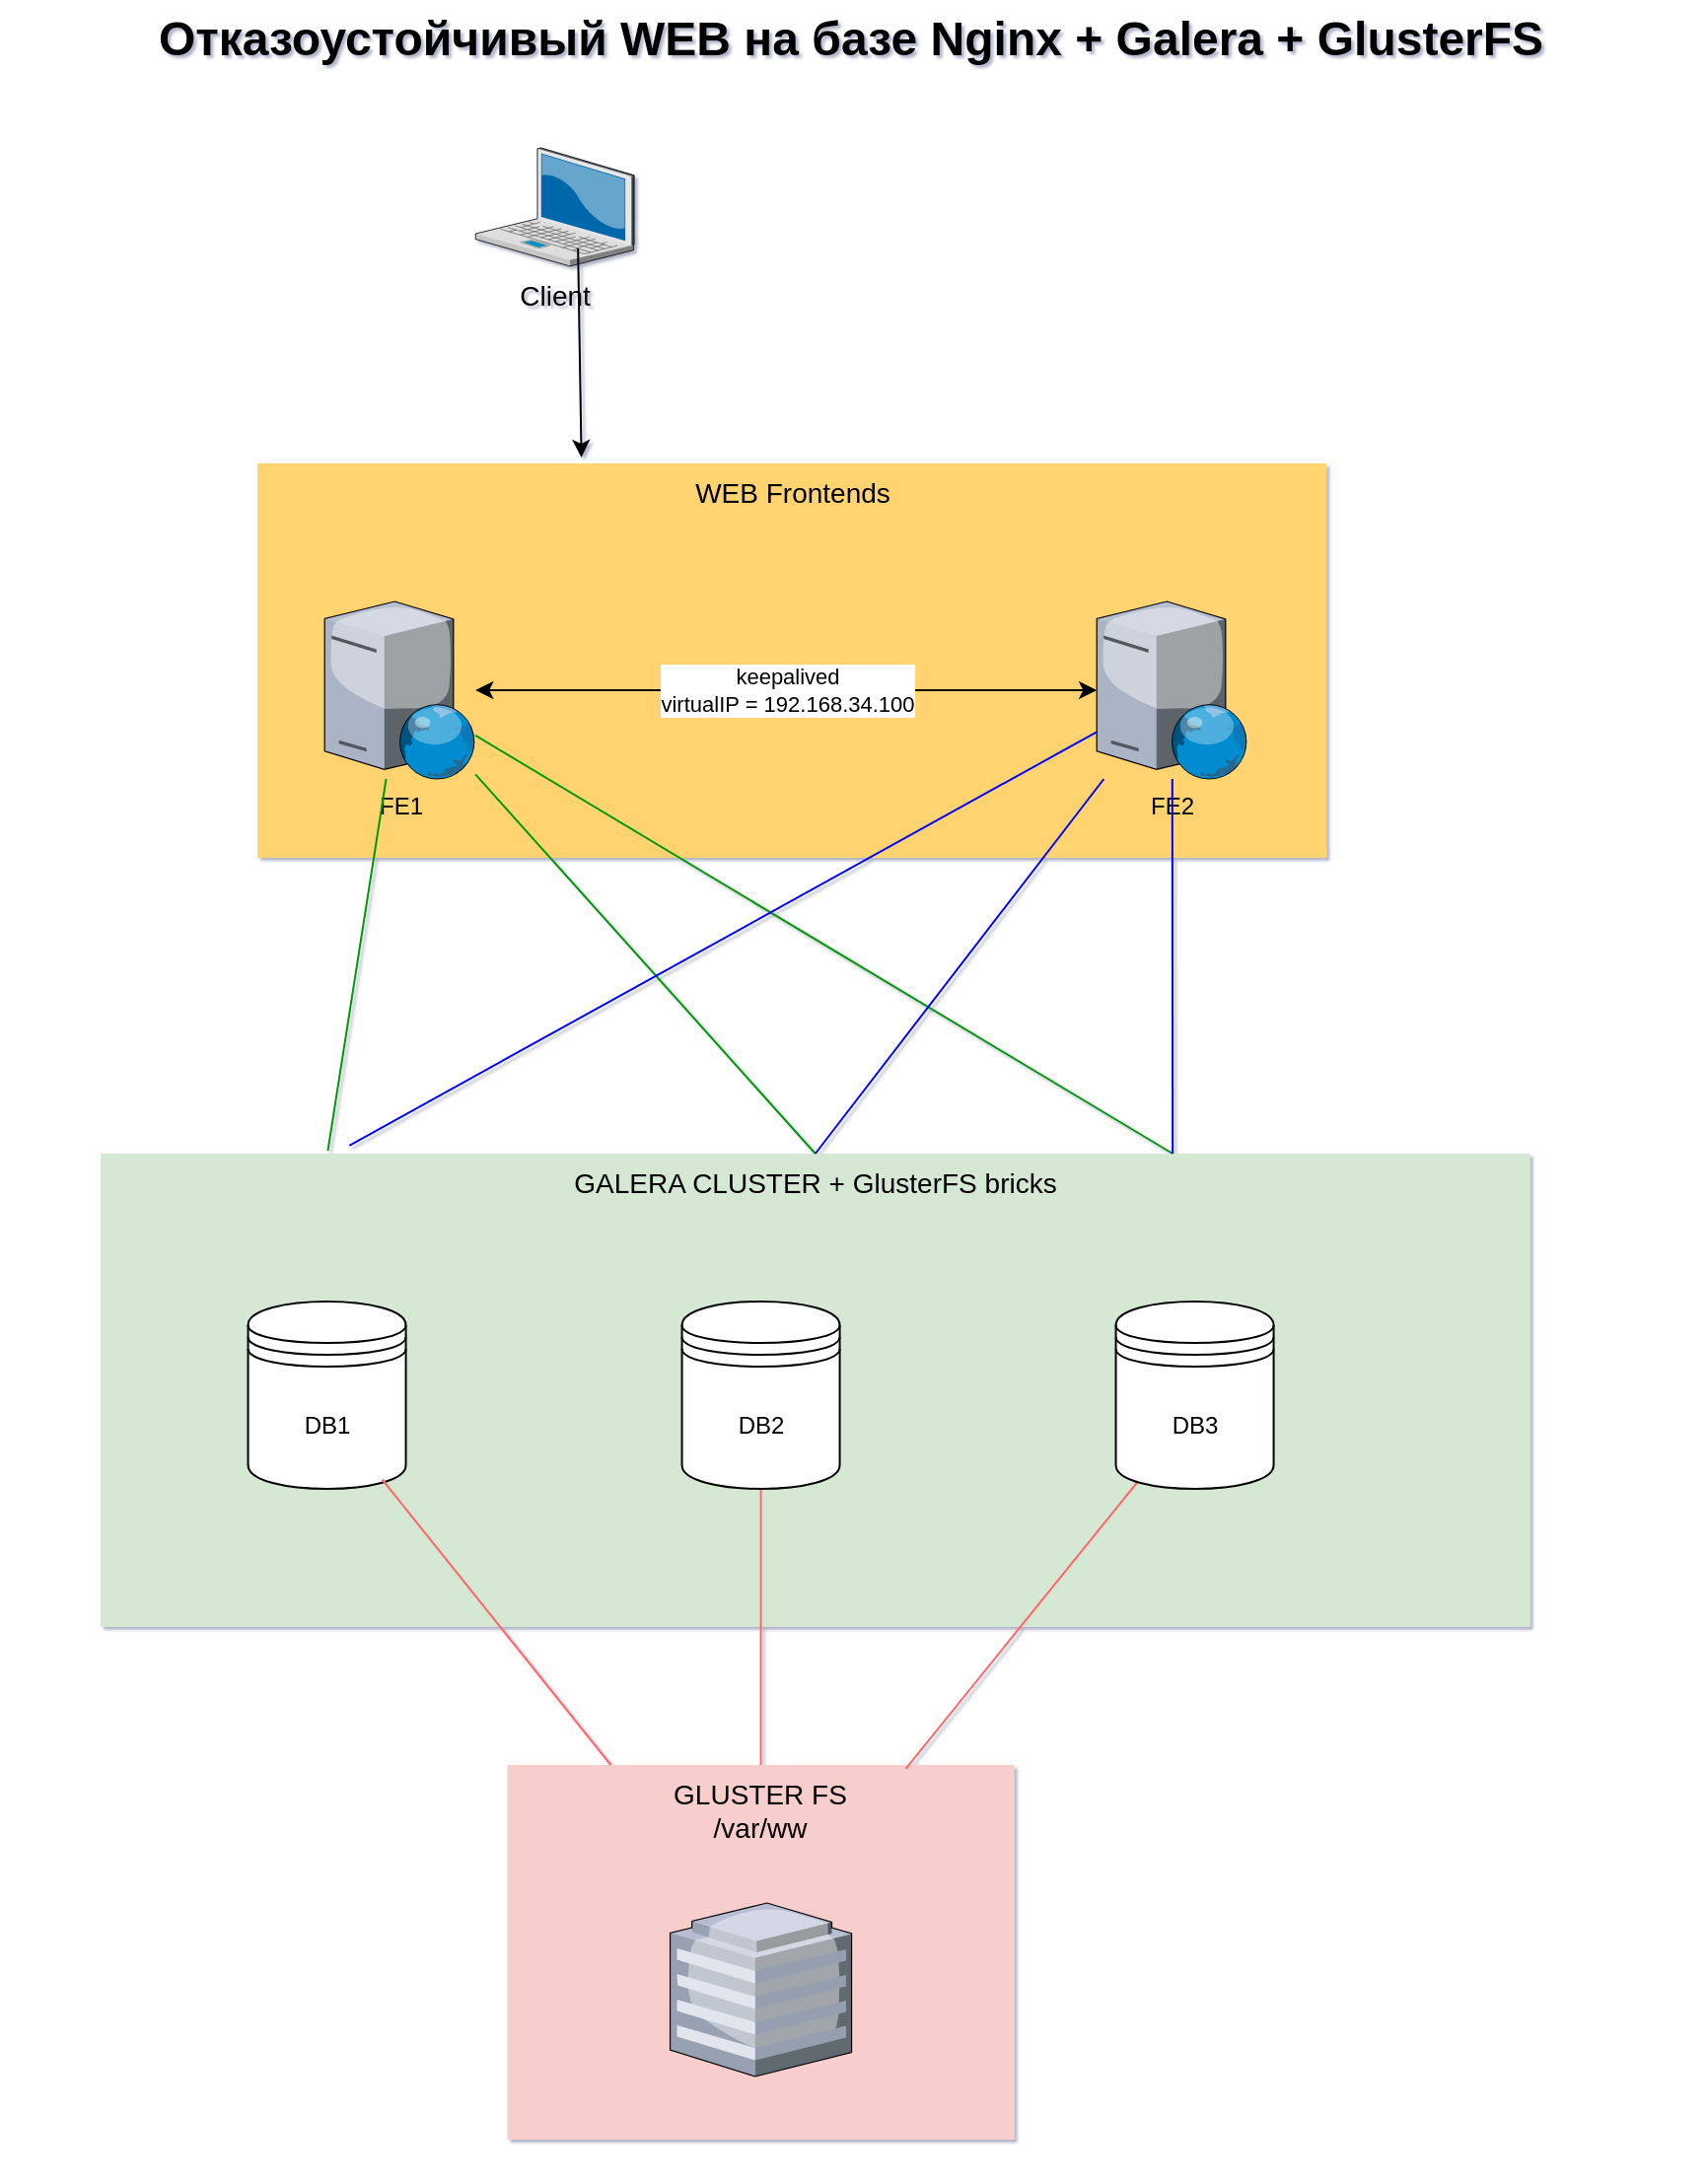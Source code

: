 <mxfile version="12.6.5" type="device"><diagram name="Page-1" id="e3a06f82-3646-2815-327d-82caf3d4e204"><mxGraphModel dx="1552" dy="964" grid="1" gridSize="10" guides="1" tooltips="1" connect="1" arrows="1" fold="1" page="1" pageScale="1.5" pageWidth="1169" pageHeight="826" background="none" math="0" shadow="1"><root><mxCell id="0" style=";html=1;"/><mxCell id="1" style=";html=1;" parent="0"/><mxCell id="6a7d8f32e03d9370-60" value="GALERA CLUSTER + GlusterFS bricks" style="whiteSpace=wrap;html=1;fillColor=#d5e8d4;fontSize=14;strokeColor=none;verticalAlign=top;" parent="1" vertex="1"><mxGeometry x="550" y="615" width="724.78" height="240" as="geometry"/></mxCell><mxCell id="6a7d8f32e03d9370-57" value="WEB Frontends" style="whiteSpace=wrap;html=1;fillColor=#FFD470;gradientColor=none;fontSize=14;strokeColor=none;verticalAlign=top;" parent="1" vertex="1"><mxGeometry x="629.57" y="265" width="542.03" height="200" as="geometry"/></mxCell><mxCell id="6a7d8f32e03d9370-2" value="Client" style="verticalLabelPosition=bottom;aspect=fixed;html=1;verticalAlign=top;strokeColor=none;shape=mxgraph.citrix.laptop_2;fillColor=#66B2FF;gradientColor=#0066CC;fontSize=14;" parent="1" vertex="1"><mxGeometry x="740.1" y="105" width="80.46" height="60" as="geometry"/></mxCell><mxCell id="6a7d8f32e03d9370-62" value="&lt;div&gt;Отказоустойчивый WEB на базе Nginx + Galera + GlusterFS&lt;/div&gt;" style="text;strokeColor=none;fillColor=none;html=1;fontSize=24;fontStyle=1;verticalAlign=middle;align=center;" parent="1" vertex="1"><mxGeometry x="499" y="30" width="861" height="40" as="geometry"/></mxCell><mxCell id="0ETFyHfgrXxKbpER4e4j-2" value="DB1" style="shape=datastore;whiteSpace=wrap;html=1;" vertex="1" parent="1"><mxGeometry x="624.78" y="690" width="80" height="95" as="geometry"/></mxCell><mxCell id="0ETFyHfgrXxKbpER4e4j-6" value="FE2" style="verticalLabelPosition=bottom;aspect=fixed;html=1;verticalAlign=top;strokeColor=none;align=center;outlineConnect=0;shape=mxgraph.citrix.web_server;" vertex="1" parent="1"><mxGeometry x="1055.1" y="335" width="76.5" height="90" as="geometry"/></mxCell><mxCell id="0ETFyHfgrXxKbpER4e4j-7" value="FE1" style="verticalLabelPosition=bottom;aspect=fixed;html=1;verticalAlign=top;strokeColor=none;align=center;outlineConnect=0;shape=mxgraph.citrix.web_server;" vertex="1" parent="1"><mxGeometry x="663.6" y="335" width="76.5" height="90" as="geometry"/></mxCell><mxCell id="0ETFyHfgrXxKbpER4e4j-8" value="&lt;div&gt;keepalived&lt;/div&gt;&lt;div&gt;virtualIP = 192.168.34.100&lt;br&gt;&lt;/div&gt;" style="endArrow=classic;startArrow=classic;html=1;" edge="1" parent="1" source="0ETFyHfgrXxKbpER4e4j-6" target="0ETFyHfgrXxKbpER4e4j-7"><mxGeometry width="50" height="50" relative="1" as="geometry"><mxPoint x="553.6" y="615" as="sourcePoint"/><mxPoint x="603.6" y="565" as="targetPoint"/></mxGeometry></mxCell><mxCell id="0ETFyHfgrXxKbpER4e4j-12" value="" style="group" vertex="1" connectable="0" parent="1"><mxGeometry x="756.28" y="925" width="257" height="208" as="geometry"/></mxCell><mxCell id="6a7d8f32e03d9370-61" value="&lt;div&gt;GLUSTER FS&lt;/div&gt;&lt;div&gt;/var/ww&lt;br&gt;&lt;/div&gt;" style="whiteSpace=wrap;html=1;fillColor=#f8cecc;fontSize=14;strokeColor=none;verticalAlign=top;" parent="0ETFyHfgrXxKbpER4e4j-12" vertex="1"><mxGeometry width="257" height="190" as="geometry"/></mxCell><mxCell id="6a7d8f32e03d9370-24" value="" style="verticalLabelPosition=bottom;aspect=fixed;html=1;verticalAlign=top;strokeColor=none;shape=mxgraph.citrix.hq_enterprise;fillColor=#66B2FF;gradientColor=#0066CC;fontSize=14;" parent="0ETFyHfgrXxKbpER4e4j-12" vertex="1"><mxGeometry x="82.5" y="70" width="92" height="88" as="geometry"/></mxCell><mxCell id="0ETFyHfgrXxKbpER4e4j-15" value="" style="endArrow=none;html=1;entryX=0.85;entryY=0.95;entryDx=0;entryDy=0;entryPerimeter=0;fillColor=#FF6666;strokeColor=#FF6666;" edge="1" parent="1" source="6a7d8f32e03d9370-61" target="0ETFyHfgrXxKbpER4e4j-2"><mxGeometry width="50" height="50" relative="1" as="geometry"><mxPoint x="374.78" y="915" as="sourcePoint"/><mxPoint x="670.791" y="767.98" as="targetPoint"/></mxGeometry></mxCell><mxCell id="0ETFyHfgrXxKbpER4e4j-17" value="" style="endArrow=none;html=1;entryX=0.5;entryY=1;entryDx=0;entryDy=0;exitX=0.5;exitY=0;exitDx=0;exitDy=0;strokeColor=#FF6666;" edge="1" parent="1" source="6a7d8f32e03d9370-61" target="0ETFyHfgrXxKbpER4e4j-23"><mxGeometry width="50" height="50" relative="1" as="geometry"><mxPoint x="494.78" y="855" as="sourcePoint"/><mxPoint x="893.753" y="764.97" as="targetPoint"/></mxGeometry></mxCell><mxCell id="0ETFyHfgrXxKbpER4e4j-18" value="" style="endArrow=none;html=1;entryX=0.15;entryY=0.95;entryDx=0;entryDy=0;entryPerimeter=0;exitX=0.786;exitY=0.01;exitDx=0;exitDy=0;exitPerimeter=0;strokeColor=#FF6666;" edge="1" parent="1" source="6a7d8f32e03d9370-61" target="0ETFyHfgrXxKbpER4e4j-24"><mxGeometry width="50" height="50" relative="1" as="geometry"><mxPoint x="1034.78" y="995" as="sourcePoint"/><mxPoint x="1121.764" y="764.97" as="targetPoint"/></mxGeometry></mxCell><mxCell id="0ETFyHfgrXxKbpER4e4j-23" value="DB2" style="shape=datastore;whiteSpace=wrap;html=1;" vertex="1" parent="1"><mxGeometry x="844.78" y="690" width="80" height="95" as="geometry"/></mxCell><mxCell id="0ETFyHfgrXxKbpER4e4j-24" value="DB3" style="shape=datastore;whiteSpace=wrap;html=1;" vertex="1" parent="1"><mxGeometry x="1064.78" y="690" width="80" height="95" as="geometry"/></mxCell><mxCell id="0ETFyHfgrXxKbpER4e4j-28" value="" style="endArrow=none;html=1;exitX=0.159;exitY=-0.006;exitDx=0;exitDy=0;exitPerimeter=0;strokeColor=#009900;" edge="1" parent="1" source="6a7d8f32e03d9370-60" target="0ETFyHfgrXxKbpER4e4j-7"><mxGeometry width="50" height="50" relative="1" as="geometry"><mxPoint x="394.78" y="535" as="sourcePoint"/><mxPoint x="444.78" y="485" as="targetPoint"/></mxGeometry></mxCell><mxCell id="0ETFyHfgrXxKbpER4e4j-29" value="" style="endArrow=none;html=1;exitX=0.5;exitY=0;exitDx=0;exitDy=0;strokeColor=#009900;" edge="1" parent="1" source="6a7d8f32e03d9370-60" target="0ETFyHfgrXxKbpER4e4j-7"><mxGeometry width="50" height="50" relative="1" as="geometry"><mxPoint x="854.78" y="605" as="sourcePoint"/><mxPoint x="794.78" y="505" as="targetPoint"/></mxGeometry></mxCell><mxCell id="0ETFyHfgrXxKbpER4e4j-30" value="" style="endArrow=none;html=1;exitX=0.75;exitY=0;exitDx=0;exitDy=0;strokeColor=#009900;" edge="1" parent="1" source="6a7d8f32e03d9370-60" target="0ETFyHfgrXxKbpER4e4j-7"><mxGeometry width="50" height="50" relative="1" as="geometry"><mxPoint x="414.78" y="1205" as="sourcePoint"/><mxPoint x="464.78" y="1155" as="targetPoint"/></mxGeometry></mxCell><mxCell id="0ETFyHfgrXxKbpER4e4j-32" value="" style="endArrow=none;html=1;strokeColor=#0000FF;fillColor=#FF6666;exitX=0.174;exitY=-0.017;exitDx=0;exitDy=0;exitPerimeter=0;" edge="1" parent="1" source="6a7d8f32e03d9370-60" target="0ETFyHfgrXxKbpER4e4j-6"><mxGeometry width="50" height="50" relative="1" as="geometry"><mxPoint x="414.78" y="1205" as="sourcePoint"/><mxPoint x="464.78" y="1155" as="targetPoint"/></mxGeometry></mxCell><mxCell id="0ETFyHfgrXxKbpER4e4j-33" value="" style="endArrow=none;html=1;strokeColor=#0000FF;fillColor=#FF6666;exitX=0.5;exitY=0;exitDx=0;exitDy=0;" edge="1" parent="1" source="6a7d8f32e03d9370-60" target="0ETFyHfgrXxKbpER4e4j-6"><mxGeometry width="50" height="50" relative="1" as="geometry"><mxPoint x="414.78" y="1205" as="sourcePoint"/><mxPoint x="464.78" y="1155" as="targetPoint"/></mxGeometry></mxCell><mxCell id="0ETFyHfgrXxKbpER4e4j-34" value="" style="endArrow=none;html=1;strokeColor=#0000FF;fillColor=#FF6666;exitX=0.75;exitY=0;exitDx=0;exitDy=0;" edge="1" parent="1" source="6a7d8f32e03d9370-60" target="0ETFyHfgrXxKbpER4e4j-6"><mxGeometry width="50" height="50" relative="1" as="geometry"><mxPoint x="1093.78" y="605" as="sourcePoint"/><mxPoint x="464.78" y="1155" as="targetPoint"/></mxGeometry></mxCell><mxCell id="0ETFyHfgrXxKbpER4e4j-35" value="" style="endArrow=classic;html=1;strokeColor=#000000;fillColor=#FF6666;exitX=0.646;exitY=0.85;exitDx=0;exitDy=0;exitPerimeter=0;entryX=0.303;entryY=-0.015;entryDx=0;entryDy=0;entryPerimeter=0;" edge="1" parent="1" source="6a7d8f32e03d9370-2" target="6a7d8f32e03d9370-57"><mxGeometry width="50" height="50" relative="1" as="geometry"><mxPoint x="604.78" y="195" as="sourcePoint"/><mxPoint x="654.78" y="145" as="targetPoint"/></mxGeometry></mxCell></root></mxGraphModel></diagram></mxfile>